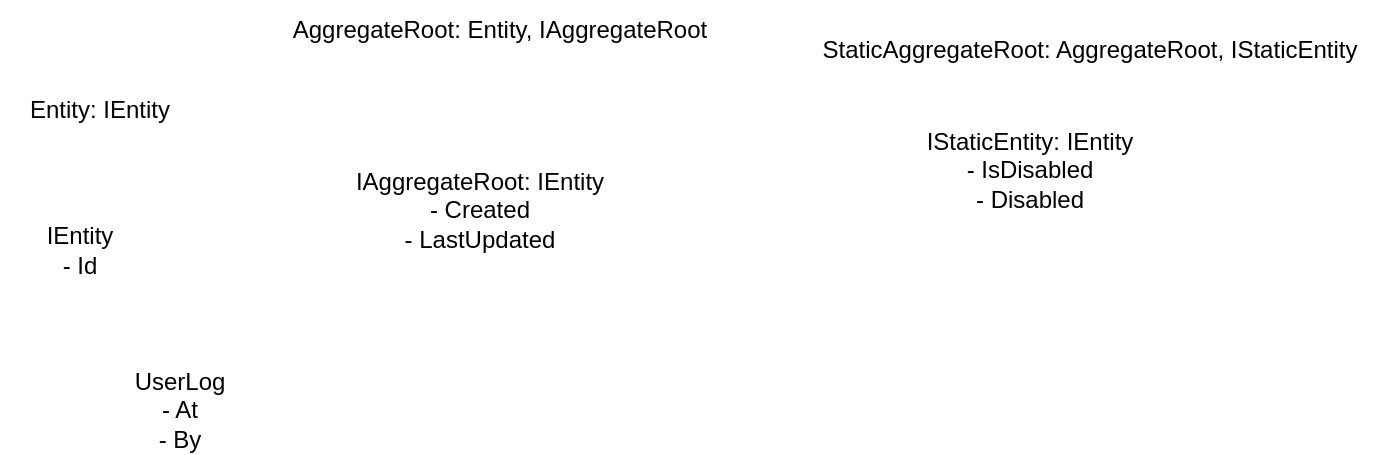 <mxfile version="20.2.6" type="github">
  <diagram id="P93Z04kaB4kCo8aBxu9Z" name="Page-1">
    <mxGraphModel dx="959" dy="709" grid="1" gridSize="10" guides="1" tooltips="1" connect="1" arrows="1" fold="1" page="1" pageScale="1" pageWidth="850" pageHeight="1100" math="0" shadow="0">
      <root>
        <mxCell id="0" />
        <mxCell id="1" parent="0" />
        <mxCell id="-B2CwsDPE-wSsxKeBRy1-1" value="Entity: IEntity" style="text;html=1;strokeColor=none;fillColor=none;align=center;verticalAlign=middle;whiteSpace=wrap;rounded=0;" vertex="1" parent="1">
          <mxGeometry x="40" y="100" width="100" height="30" as="geometry" />
        </mxCell>
        <mxCell id="-B2CwsDPE-wSsxKeBRy1-2" value="IEntity&lt;br&gt;- Id" style="text;html=1;strokeColor=none;fillColor=none;align=center;verticalAlign=middle;whiteSpace=wrap;rounded=0;" vertex="1" parent="1">
          <mxGeometry x="50" y="170" width="60" height="30" as="geometry" />
        </mxCell>
        <mxCell id="-B2CwsDPE-wSsxKeBRy1-3" value="AggregateRoot: Entity, IAggregateRoot" style="text;html=1;strokeColor=none;fillColor=none;align=center;verticalAlign=middle;whiteSpace=wrap;rounded=0;" vertex="1" parent="1">
          <mxGeometry x="170" y="60" width="240" height="30" as="geometry" />
        </mxCell>
        <mxCell id="-B2CwsDPE-wSsxKeBRy1-4" value="IAggregateRoot: IEntity&lt;br&gt;- Created&lt;br&gt;- LastUpdated" style="text;html=1;strokeColor=none;fillColor=none;align=center;verticalAlign=middle;whiteSpace=wrap;rounded=0;" vertex="1" parent="1">
          <mxGeometry x="200" y="150" width="160" height="30" as="geometry" />
        </mxCell>
        <mxCell id="-B2CwsDPE-wSsxKeBRy1-5" value="UserLog&lt;br&gt;- At&lt;br&gt;- By" style="text;html=1;strokeColor=none;fillColor=none;align=center;verticalAlign=middle;whiteSpace=wrap;rounded=0;" vertex="1" parent="1">
          <mxGeometry x="100" y="250" width="60" height="30" as="geometry" />
        </mxCell>
        <mxCell id="-B2CwsDPE-wSsxKeBRy1-6" value="StaticAggregateRoot: AggregateRoot, IStaticEntity" style="text;html=1;strokeColor=none;fillColor=none;align=center;verticalAlign=middle;whiteSpace=wrap;rounded=0;" vertex="1" parent="1">
          <mxGeometry x="440" y="70" width="290" height="30" as="geometry" />
        </mxCell>
        <mxCell id="-B2CwsDPE-wSsxKeBRy1-7" value="IStaticEntity: IEntity&lt;br&gt;- IsDisabled&lt;br&gt;- Disabled" style="text;html=1;strokeColor=none;fillColor=none;align=center;verticalAlign=middle;whiteSpace=wrap;rounded=0;" vertex="1" parent="1">
          <mxGeometry x="480" y="130" width="150" height="30" as="geometry" />
        </mxCell>
      </root>
    </mxGraphModel>
  </diagram>
</mxfile>
